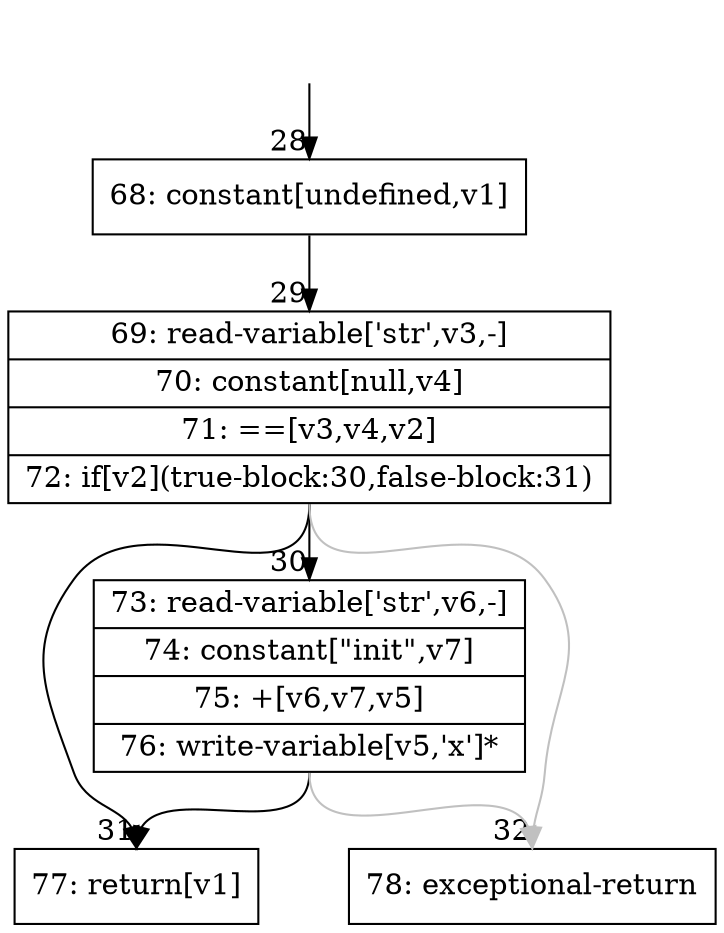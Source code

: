 digraph {
rankdir="TD"
BB_entry5[shape=none,label=""];
BB_entry5 -> BB28 [tailport=s, headport=n, headlabel="    28"]
BB28 [shape=record label="{68: constant[undefined,v1]}" ] 
BB28 -> BB29 [tailport=s, headport=n, headlabel="      29"]
BB29 [shape=record label="{69: read-variable['str',v3,-]|70: constant[null,v4]|71: ==[v3,v4,v2]|72: if[v2](true-block:30,false-block:31)}" ] 
BB29 -> BB30 [tailport=s, headport=n, headlabel="      30"]
BB29 -> BB31 [tailport=s, headport=n, headlabel="      31"]
BB29 -> BB32 [tailport=s, headport=n, color=gray, headlabel="      32"]
BB30 [shape=record label="{73: read-variable['str',v6,-]|74: constant[\"init\",v7]|75: +[v6,v7,v5]|76: write-variable[v5,'x']*}" ] 
BB30 -> BB31 [tailport=s, headport=n]
BB30 -> BB32 [tailport=s, headport=n, color=gray]
BB31 [shape=record label="{77: return[v1]}" ] 
BB32 [shape=record label="{78: exceptional-return}" ] 
//#$~ 40
}
